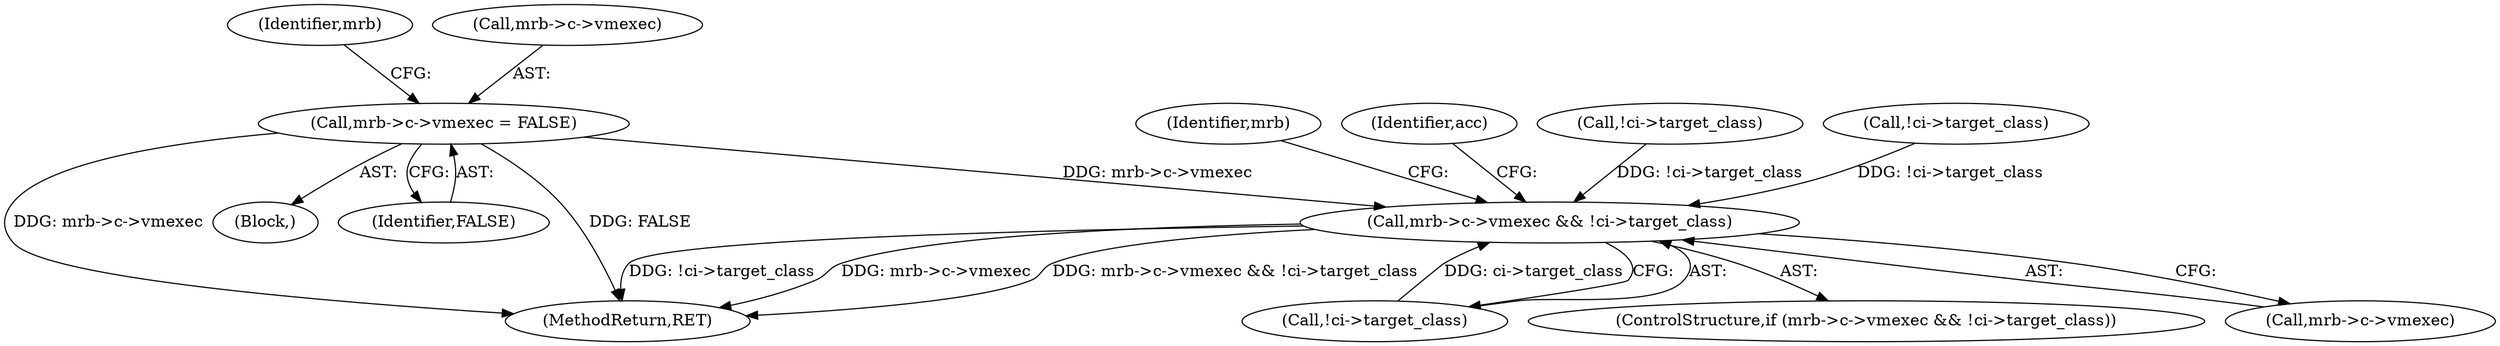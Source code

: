 digraph "0_mruby_1905091634a6a2925c911484434448e568330626@pointer" {
"1004214" [label="(Call,mrb->c->vmexec = FALSE)"];
"1004377" [label="(Call,mrb->c->vmexec && !ci->target_class)"];
"1004378" [label="(Call,mrb->c->vmexec)"];
"1004389" [label="(Identifier,mrb)"];
"1005666" [label="(MethodReturn,RET)"];
"1004383" [label="(Call,!ci->target_class)"];
"1004406" [label="(Identifier,acc)"];
"1004377" [label="(Call,mrb->c->vmexec && !ci->target_class)"];
"1004376" [label="(ControlStructure,if (mrb->c->vmexec && !ci->target_class))"];
"1004220" [label="(Identifier,FALSE)"];
"1004210" [label="(Block,)"];
"1004214" [label="(Call,mrb->c->vmexec = FALSE)"];
"1004223" [label="(Identifier,mrb)"];
"1002646" [label="(Call,!ci->target_class)"];
"1001839" [label="(Call,!ci->target_class)"];
"1004215" [label="(Call,mrb->c->vmexec)"];
"1004214" -> "1004210"  [label="AST: "];
"1004214" -> "1004220"  [label="CFG: "];
"1004215" -> "1004214"  [label="AST: "];
"1004220" -> "1004214"  [label="AST: "];
"1004223" -> "1004214"  [label="CFG: "];
"1004214" -> "1005666"  [label="DDG: mrb->c->vmexec"];
"1004214" -> "1005666"  [label="DDG: FALSE"];
"1004214" -> "1004377"  [label="DDG: mrb->c->vmexec"];
"1004377" -> "1004376"  [label="AST: "];
"1004377" -> "1004378"  [label="CFG: "];
"1004377" -> "1004383"  [label="CFG: "];
"1004378" -> "1004377"  [label="AST: "];
"1004383" -> "1004377"  [label="AST: "];
"1004389" -> "1004377"  [label="CFG: "];
"1004406" -> "1004377"  [label="CFG: "];
"1004377" -> "1005666"  [label="DDG: !ci->target_class"];
"1004377" -> "1005666"  [label="DDG: mrb->c->vmexec"];
"1004377" -> "1005666"  [label="DDG: mrb->c->vmexec && !ci->target_class"];
"1004383" -> "1004377"  [label="DDG: ci->target_class"];
"1001839" -> "1004377"  [label="DDG: !ci->target_class"];
"1002646" -> "1004377"  [label="DDG: !ci->target_class"];
}
